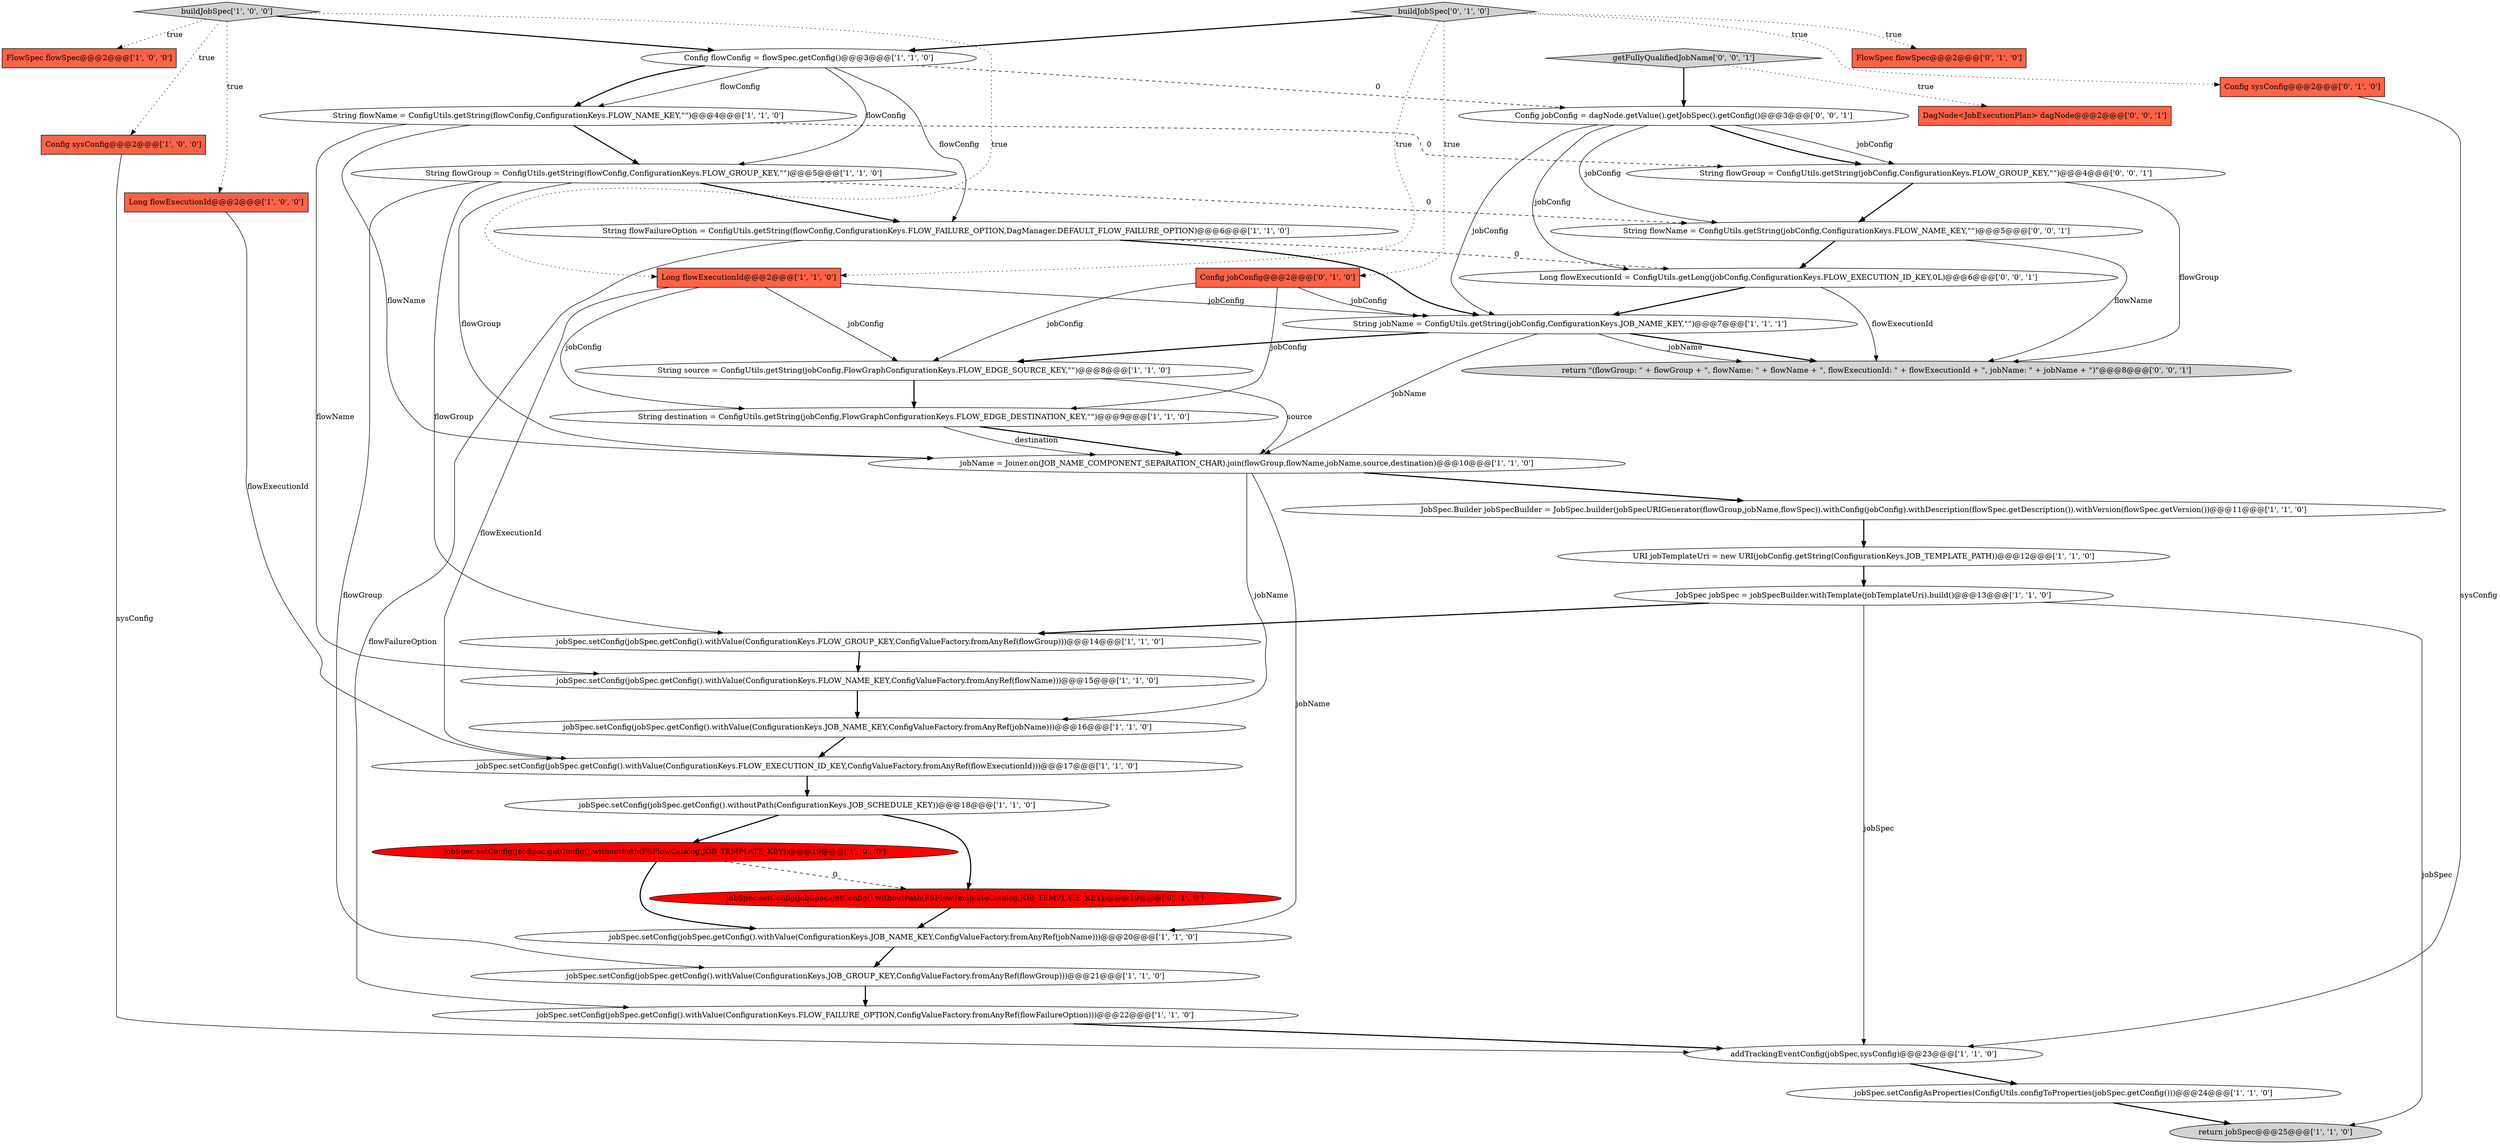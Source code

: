 digraph {
27 [style = filled, label = "jobSpec.setConfig(jobSpec.getConfig().withValue(ConfigurationKeys.FLOW_EXECUTION_ID_KEY,ConfigValueFactory.fromAnyRef(flowExecutionId)))@@@17@@@['1', '1', '0']", fillcolor = white, shape = ellipse image = "AAA0AAABBB1BBB"];
1 [style = filled, label = "jobSpec.setConfig(jobSpec.getConfig().withValue(ConfigurationKeys.JOB_NAME_KEY,ConfigValueFactory.fromAnyRef(jobName)))@@@16@@@['1', '1', '0']", fillcolor = white, shape = ellipse image = "AAA0AAABBB1BBB"];
26 [style = filled, label = "jobSpec.setConfig(jobSpec.getConfig().withValue(ConfigurationKeys.FLOW_NAME_KEY,ConfigValueFactory.fromAnyRef(flowName)))@@@15@@@['1', '1', '0']", fillcolor = white, shape = ellipse image = "AAA0AAABBB1BBB"];
10 [style = filled, label = "Config sysConfig@@@2@@@['1', '0', '0']", fillcolor = tomato, shape = box image = "AAA0AAABBB1BBB"];
0 [style = filled, label = "jobSpec.setConfig(jobSpec.getConfig().withValue(ConfigurationKeys.JOB_GROUP_KEY,ConfigValueFactory.fromAnyRef(flowGroup)))@@@21@@@['1', '1', '0']", fillcolor = white, shape = ellipse image = "AAA0AAABBB1BBB"];
39 [style = filled, label = "String flowName = ConfigUtils.getString(jobConfig,ConfigurationKeys.FLOW_NAME_KEY,\"\")@@@5@@@['0', '0', '1']", fillcolor = white, shape = ellipse image = "AAA0AAABBB3BBB"];
20 [style = filled, label = "Long flowExecutionId@@@2@@@['1', '0', '0']", fillcolor = tomato, shape = box image = "AAA0AAABBB1BBB"];
9 [style = filled, label = "addTrackingEventConfig(jobSpec,sysConfig)@@@23@@@['1', '1', '0']", fillcolor = white, shape = ellipse image = "AAA0AAABBB1BBB"];
30 [style = filled, label = "jobSpec.setConfig(jobSpec.getConfig().withoutPath(FSFlowTemplateCatalog.JOB_TEMPLATE_KEY))@@@19@@@['0', '1', '0']", fillcolor = red, shape = ellipse image = "AAA1AAABBB2BBB"];
32 [style = filled, label = "Config sysConfig@@@2@@@['0', '1', '0']", fillcolor = tomato, shape = box image = "AAA0AAABBB2BBB"];
25 [style = filled, label = "JobSpec.Builder jobSpecBuilder = JobSpec.builder(jobSpecURIGenerator(flowGroup,jobName,flowSpec)).withConfig(jobConfig).withDescription(flowSpec.getDescription()).withVersion(flowSpec.getVersion())@@@11@@@['1', '1', '0']", fillcolor = white, shape = ellipse image = "AAA0AAABBB1BBB"];
22 [style = filled, label = "String flowFailureOption = ConfigUtils.getString(flowConfig,ConfigurationKeys.FLOW_FAILURE_OPTION,DagManager.DEFAULT_FLOW_FAILURE_OPTION)@@@6@@@['1', '1', '0']", fillcolor = white, shape = ellipse image = "AAA0AAABBB1BBB"];
7 [style = filled, label = "String flowGroup = ConfigUtils.getString(flowConfig,ConfigurationKeys.FLOW_GROUP_KEY,\"\")@@@5@@@['1', '1', '0']", fillcolor = white, shape = ellipse image = "AAA0AAABBB1BBB"];
12 [style = filled, label = "buildJobSpec['1', '0', '0']", fillcolor = lightgray, shape = diamond image = "AAA0AAABBB1BBB"];
38 [style = filled, label = "DagNode<JobExecutionPlan> dagNode@@@2@@@['0', '0', '1']", fillcolor = tomato, shape = box image = "AAA0AAABBB3BBB"];
2 [style = filled, label = "String source = ConfigUtils.getString(jobConfig,FlowGraphConfigurationKeys.FLOW_EDGE_SOURCE_KEY,\"\")@@@8@@@['1', '1', '0']", fillcolor = white, shape = ellipse image = "AAA0AAABBB1BBB"];
19 [style = filled, label = "jobSpec.setConfigAsProperties(ConfigUtils.configToProperties(jobSpec.getConfig()))@@@24@@@['1', '1', '0']", fillcolor = white, shape = ellipse image = "AAA0AAABBB1BBB"];
5 [style = filled, label = "JobSpec jobSpec = jobSpecBuilder.withTemplate(jobTemplateUri).build()@@@13@@@['1', '1', '0']", fillcolor = white, shape = ellipse image = "AAA0AAABBB1BBB"];
17 [style = filled, label = "URI jobTemplateUri = new URI(jobConfig.getString(ConfigurationKeys.JOB_TEMPLATE_PATH))@@@12@@@['1', '1', '0']", fillcolor = white, shape = ellipse image = "AAA0AAABBB1BBB"];
6 [style = filled, label = "jobSpec.setConfig(jobSpec.getConfig().withValue(ConfigurationKeys.FLOW_FAILURE_OPTION,ConfigValueFactory.fromAnyRef(flowFailureOption)))@@@22@@@['1', '1', '0']", fillcolor = white, shape = ellipse image = "AAA0AAABBB1BBB"];
11 [style = filled, label = "Config flowConfig = flowSpec.getConfig()@@@3@@@['1', '1', '0']", fillcolor = white, shape = ellipse image = "AAA0AAABBB1BBB"];
33 [style = filled, label = "String flowGroup = ConfigUtils.getString(jobConfig,ConfigurationKeys.FLOW_GROUP_KEY,\"\")@@@4@@@['0', '0', '1']", fillcolor = white, shape = ellipse image = "AAA0AAABBB3BBB"];
13 [style = filled, label = "jobSpec.setConfig(jobSpec.getConfig().withoutPath(ConfigurationKeys.JOB_SCHEDULE_KEY))@@@18@@@['1', '1', '0']", fillcolor = white, shape = ellipse image = "AAA0AAABBB1BBB"];
29 [style = filled, label = "FlowSpec flowSpec@@@2@@@['0', '1', '0']", fillcolor = tomato, shape = box image = "AAA0AAABBB2BBB"];
16 [style = filled, label = "jobSpec.setConfig(jobSpec.getConfig().withValue(ConfigurationKeys.JOB_NAME_KEY,ConfigValueFactory.fromAnyRef(jobName)))@@@20@@@['1', '1', '0']", fillcolor = white, shape = ellipse image = "AAA0AAABBB1BBB"];
37 [style = filled, label = "Long flowExecutionId = ConfigUtils.getLong(jobConfig,ConfigurationKeys.FLOW_EXECUTION_ID_KEY,0L)@@@6@@@['0', '0', '1']", fillcolor = white, shape = ellipse image = "AAA0AAABBB3BBB"];
21 [style = filled, label = "FlowSpec flowSpec@@@2@@@['1', '0', '0']", fillcolor = tomato, shape = box image = "AAA0AAABBB1BBB"];
3 [style = filled, label = "String destination = ConfigUtils.getString(jobConfig,FlowGraphConfigurationKeys.FLOW_EDGE_DESTINATION_KEY,\"\")@@@9@@@['1', '1', '0']", fillcolor = white, shape = ellipse image = "AAA0AAABBB1BBB"];
36 [style = filled, label = "getFullyQualifiedJobName['0', '0', '1']", fillcolor = lightgray, shape = diamond image = "AAA0AAABBB3BBB"];
34 [style = filled, label = "Config jobConfig = dagNode.getValue().getJobSpec().getConfig()@@@3@@@['0', '0', '1']", fillcolor = white, shape = ellipse image = "AAA0AAABBB3BBB"];
24 [style = filled, label = "jobName = Joiner.on(JOB_NAME_COMPONENT_SEPARATION_CHAR).join(flowGroup,flowName,jobName,source,destination)@@@10@@@['1', '1', '0']", fillcolor = white, shape = ellipse image = "AAA0AAABBB1BBB"];
31 [style = filled, label = "Config jobConfig@@@2@@@['0', '1', '0']", fillcolor = tomato, shape = box image = "AAA0AAABBB2BBB"];
15 [style = filled, label = "String flowName = ConfigUtils.getString(flowConfig,ConfigurationKeys.FLOW_NAME_KEY,\"\")@@@4@@@['1', '1', '0']", fillcolor = white, shape = ellipse image = "AAA0AAABBB1BBB"];
14 [style = filled, label = "jobSpec.setConfig(jobSpec.getConfig().withoutPath(FSFlowCatalog.JOB_TEMPLATE_KEY))@@@19@@@['1', '0', '0']", fillcolor = red, shape = ellipse image = "AAA1AAABBB1BBB"];
23 [style = filled, label = "Long flowExecutionId@@@2@@@['1', '1', '0']", fillcolor = tomato, shape = box image = "AAA0AAABBB1BBB"];
4 [style = filled, label = "String jobName = ConfigUtils.getString(jobConfig,ConfigurationKeys.JOB_NAME_KEY,\"\")@@@7@@@['1', '1', '1']", fillcolor = white, shape = ellipse image = "AAA0AAABBB1BBB"];
35 [style = filled, label = "return \"(flowGroup: \" + flowGroup + \", flowName: \" + flowName + \", flowExecutionId: \" + flowExecutionId + \", jobName: \" + jobName + \")\"@@@8@@@['0', '0', '1']", fillcolor = lightgray, shape = ellipse image = "AAA0AAABBB3BBB"];
18 [style = filled, label = "return jobSpec@@@25@@@['1', '1', '0']", fillcolor = lightgray, shape = ellipse image = "AAA0AAABBB1BBB"];
8 [style = filled, label = "jobSpec.setConfig(jobSpec.getConfig().withValue(ConfigurationKeys.FLOW_GROUP_KEY,ConfigValueFactory.fromAnyRef(flowGroup)))@@@14@@@['1', '1', '0']", fillcolor = white, shape = ellipse image = "AAA0AAABBB1BBB"];
28 [style = filled, label = "buildJobSpec['0', '1', '0']", fillcolor = lightgray, shape = diamond image = "AAA0AAABBB2BBB"];
24->1 [style = solid, label="jobName"];
27->13 [style = bold, label=""];
14->16 [style = bold, label=""];
11->7 [style = solid, label="flowConfig"];
5->8 [style = bold, label=""];
39->37 [style = bold, label=""];
17->5 [style = bold, label=""];
16->0 [style = bold, label=""];
7->24 [style = solid, label="flowGroup"];
5->9 [style = solid, label="jobSpec"];
19->18 [style = bold, label=""];
11->15 [style = solid, label="flowConfig"];
4->35 [style = bold, label=""];
28->31 [style = dotted, label="true"];
11->22 [style = solid, label="flowConfig"];
15->7 [style = bold, label=""];
12->23 [style = dotted, label="true"];
3->24 [style = bold, label=""];
0->6 [style = bold, label=""];
23->2 [style = solid, label="jobConfig"];
34->4 [style = solid, label="jobConfig"];
11->34 [style = dashed, label="0"];
2->3 [style = bold, label=""];
26->1 [style = bold, label=""];
28->11 [style = bold, label=""];
34->33 [style = bold, label=""];
1->27 [style = bold, label=""];
12->11 [style = bold, label=""];
34->39 [style = solid, label="jobConfig"];
24->16 [style = solid, label="jobName"];
4->2 [style = bold, label=""];
13->30 [style = bold, label=""];
7->0 [style = solid, label="flowGroup"];
31->2 [style = solid, label="jobConfig"];
34->33 [style = solid, label="jobConfig"];
25->17 [style = bold, label=""];
12->21 [style = dotted, label="true"];
36->38 [style = dotted, label="true"];
20->27 [style = solid, label="flowExecutionId"];
37->4 [style = bold, label=""];
11->15 [style = bold, label=""];
22->4 [style = bold, label=""];
28->29 [style = dotted, label="true"];
39->35 [style = solid, label="flowName"];
7->22 [style = bold, label=""];
4->35 [style = solid, label="jobName"];
31->3 [style = solid, label="jobConfig"];
23->27 [style = solid, label="flowExecutionId"];
28->32 [style = dotted, label="true"];
12->20 [style = dotted, label="true"];
22->37 [style = dashed, label="0"];
33->39 [style = bold, label=""];
12->10 [style = dotted, label="true"];
24->25 [style = bold, label=""];
32->9 [style = solid, label="sysConfig"];
23->3 [style = solid, label="jobConfig"];
14->30 [style = dashed, label="0"];
33->35 [style = solid, label="flowGroup"];
15->33 [style = dashed, label="0"];
31->4 [style = solid, label="jobConfig"];
23->4 [style = solid, label="jobConfig"];
9->19 [style = bold, label=""];
28->23 [style = dotted, label="true"];
34->37 [style = solid, label="jobConfig"];
37->35 [style = solid, label="flowExecutionId"];
22->6 [style = solid, label="flowFailureOption"];
6->9 [style = bold, label=""];
7->8 [style = solid, label="flowGroup"];
7->39 [style = dashed, label="0"];
3->24 [style = solid, label="destination"];
30->16 [style = bold, label=""];
5->18 [style = solid, label="jobSpec"];
15->26 [style = solid, label="flowName"];
13->14 [style = bold, label=""];
36->34 [style = bold, label=""];
15->24 [style = solid, label="flowName"];
4->24 [style = solid, label="jobName"];
2->24 [style = solid, label="source"];
8->26 [style = bold, label=""];
10->9 [style = solid, label="sysConfig"];
}
